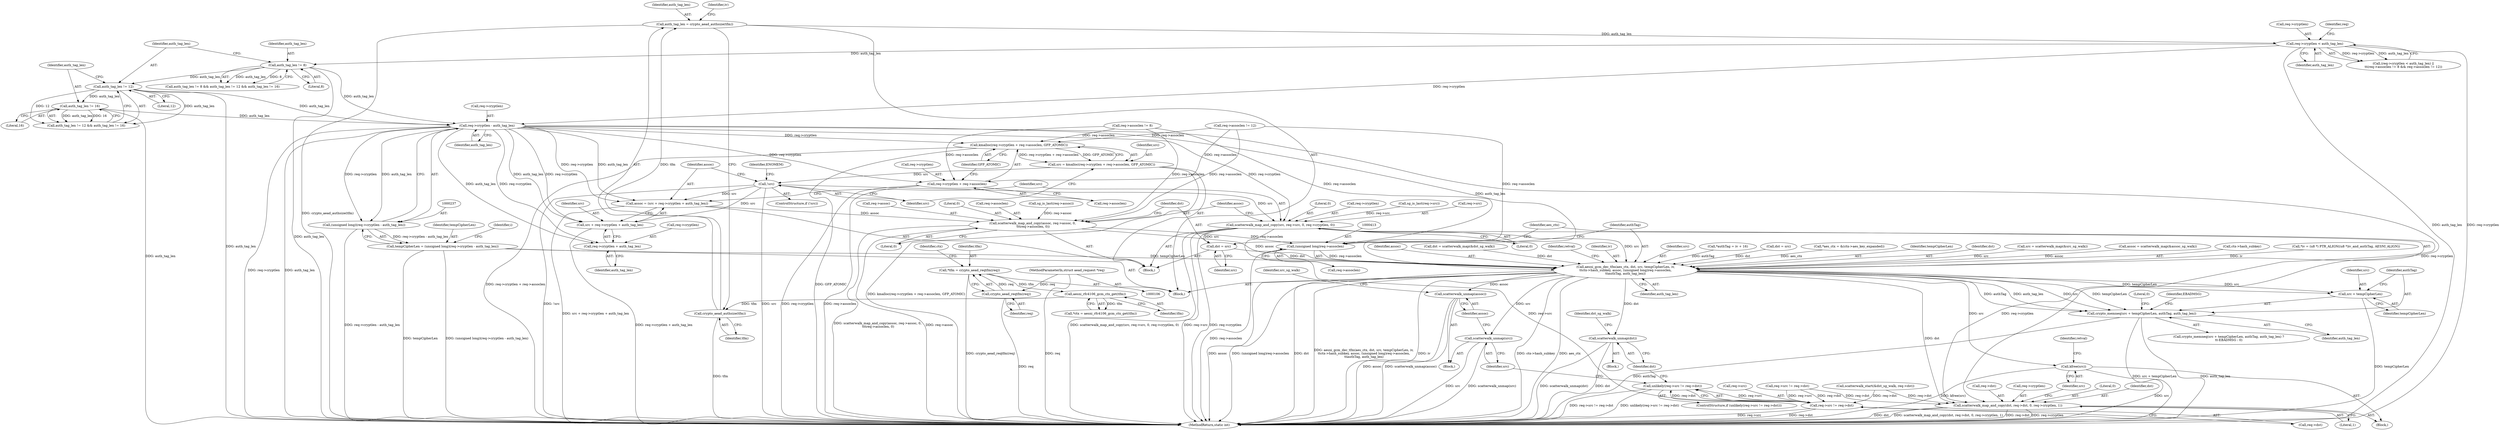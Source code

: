 digraph "1_linux_ccfe8c3f7e52ae83155cb038753f4c75b774ca8a@API" {
"1000238" [label="(Call,req->cryptlen - auth_tag_len)"];
"1000183" [label="(Call,req->cryptlen < auth_tag_len)"];
"1000155" [label="(Call,auth_tag_len = crypto_aead_authsize(tfm))"];
"1000157" [label="(Call,crypto_aead_authsize(tfm))"];
"1000137" [label="(Call,aesni_rfc4106_gcm_ctx_get(tfm))"];
"1000130" [label="(Call,*tfm = crypto_aead_reqtfm(req))"];
"1000132" [label="(Call,crypto_aead_reqtfm(req))"];
"1000107" [label="(MethodParameterIn,struct aead_request *req)"];
"1000209" [label="(Call,auth_tag_len != 12)"];
"1000205" [label="(Call,auth_tag_len != 8)"];
"1000212" [label="(Call,auth_tag_len != 16)"];
"1000236" [label="(Call,(unsigned long)(req->cryptlen - auth_tag_len))"];
"1000234" [label="(Call,tempCipherLen = (unsigned long)(req->cryptlen - auth_tag_len))"];
"1000402" [label="(Call,aesni_gcm_dec_tfm(aes_ctx, dst, src, tempCipherLen, iv,\n\t\tctx->hash_subkey, assoc, (unsigned long)req->assoclen,\n\t\tauthTag, auth_tag_len))"];
"1000422" [label="(Call,crypto_memneq(src + tempCipherLen, authTag, auth_tag_len))"];
"1000423" [label="(Call,src + tempCipherLen)"];
"1000444" [label="(Call,scatterwalk_unmap(dst))"];
"1000451" [label="(Call,scatterwalk_unmap(src))"];
"1000453" [label="(Call,scatterwalk_unmap(assoc))"];
"1000467" [label="(Call,scatterwalk_map_and_copy(dst, req->dst, 0, req->cryptlen, 1))"];
"1000477" [label="(Call,kfree(src))"];
"1000355" [label="(Call,kmalloc(req->cryptlen + req->assoclen, GFP_ATOMIC))"];
"1000353" [label="(Call,src = kmalloc(req->cryptlen + req->assoclen, GFP_ATOMIC))"];
"1000365" [label="(Call,!src)"];
"1000370" [label="(Call,assoc = (src + req->cryptlen + auth_tag_len))"];
"1000389" [label="(Call,scatterwalk_map_and_copy(assoc, req->assoc, 0,\n \t\t\treq->assoclen, 0))"];
"1000412" [label="(Call,(unsigned long)req->assoclen)"];
"1000372" [label="(Call,src + req->cryptlen + auth_tag_len)"];
"1000379" [label="(Call,scatterwalk_map_and_copy(src, req->src, 0, req->cryptlen, 0))"];
"1000399" [label="(Call,dst = src)"];
"1000436" [label="(Call,req->src != req->dst)"];
"1000435" [label="(Call,unlikely(req->src != req->dst))"];
"1000356" [label="(Call,req->cryptlen + req->assoclen)"];
"1000374" [label="(Call,req->cryptlen + auth_tag_len)"];
"1000405" [label="(Identifier,src)"];
"1000238" [label="(Call,req->cryptlen - auth_tag_len)"];
"1000206" [label="(Identifier,auth_tag_len)"];
"1000395" [label="(Call,req->assoclen)"];
"1000389" [label="(Call,scatterwalk_map_and_copy(assoc, req->assoc, 0,\n \t\t\treq->assoclen, 0))"];
"1000401" [label="(Identifier,src)"];
"1000478" [label="(Identifier,src)"];
"1000422" [label="(Call,crypto_memneq(src + tempCipherLen, authTag, auth_tag_len))"];
"1000357" [label="(Call,req->cryptlen)"];
"1000425" [label="(Identifier,tempCipherLen)"];
"1000378" [label="(Identifier,auth_tag_len)"];
"1000364" [label="(ControlStructure,if (!src))"];
"1000130" [label="(Call,*tfm = crypto_aead_reqtfm(req))"];
"1000430" [label="(Literal,0)"];
"1000332" [label="(Call,req->src != req->dst)"];
"1000444" [label="(Call,scatterwalk_unmap(dst))"];
"1000466" [label="(Block,)"];
"1000136" [label="(Identifier,ctx)"];
"1000400" [label="(Identifier,dst)"];
"1000480" [label="(Identifier,retval)"];
"1000235" [label="(Identifier,tempCipherLen)"];
"1000171" [label="(Call,*authTag = iv + 16)"];
"1000467" [label="(Call,scatterwalk_map_and_copy(dst, req->dst, 0, req->cryptlen, 1))"];
"1000327" [label="(Call,dst = src)"];
"1000184" [label="(Call,req->cryptlen)"];
"1000213" [label="(Identifier,auth_tag_len)"];
"1000380" [label="(Identifier,src)"];
"1000472" [label="(Literal,0)"];
"1000421" [label="(Call,crypto_memneq(src + tempCipherLen, authTag, auth_tag_len) ?\n\t\t-EBADMSG : 0)"];
"1000468" [label="(Identifier,dst)"];
"1000239" [label="(Call,req->cryptlen)"];
"1000433" [label="(Block,)"];
"1000148" [label="(Call,*aes_ctx = &(ctx->aes_key_expanded))"];
"1000205" [label="(Call,auth_tag_len != 8)"];
"1000402" [label="(Call,aesni_gcm_dec_tfm(aes_ctx, dst, src, tempCipherLen, iv,\n\t\tctx->hash_subkey, assoc, (unsigned long)req->assoclen,\n\t\tauthTag, auth_tag_len))"];
"1000194" [label="(Call,req->assoclen != 12)"];
"1000384" [label="(Literal,0)"];
"1000208" [label="(Call,auth_tag_len != 12 && auth_tag_len != 16)"];
"1000477" [label="(Call,kfree(src))"];
"1000374" [label="(Call,req->cryptlen + auth_tag_len)"];
"1000451" [label="(Call,scatterwalk_unmap(src))"];
"1000406" [label="(Identifier,tempCipherLen)"];
"1000214" [label="(Literal,16)"];
"1000373" [label="(Identifier,src)"];
"1000404" [label="(Identifier,dst)"];
"1000340" [label="(Call,scatterwalk_start(&dst_sg_walk, req->dst))"];
"1000385" [label="(Call,req->cryptlen)"];
"1000131" [label="(Identifier,tfm)"];
"1000448" [label="(Identifier,dst_sg_walk)"];
"1000297" [label="(Call,sg_is_last(req->assoc))"];
"1000317" [label="(Call,src = scatterwalk_map(&src_sg_walk))"];
"1000156" [label="(Identifier,auth_tag_len)"];
"1000204" [label="(Call,auth_tag_len != 8 && auth_tag_len != 12 && auth_tag_len != 16)"];
"1000322" [label="(Call,assoc = scatterwalk_map(&assoc_sg_walk))"];
"1000236" [label="(Call,(unsigned long)(req->cryptlen - auth_tag_len))"];
"1000137" [label="(Call,aesni_rfc4106_gcm_ctx_get(tfm))"];
"1000155" [label="(Call,auth_tag_len = crypto_aead_authsize(tfm))"];
"1000469" [label="(Call,req->dst)"];
"1000370" [label="(Call,assoc = (src + req->cryptlen + auth_tag_len))"];
"1000158" [label="(Identifier,tfm)"];
"1000132" [label="(Call,crypto_aead_reqtfm(req))"];
"1000211" [label="(Literal,12)"];
"1000418" [label="(Identifier,auth_tag_len)"];
"1000417" [label="(Identifier,authTag)"];
"1000412" [label="(Call,(unsigned long)req->assoclen)"];
"1000133" [label="(Identifier,req)"];
"1000245" [label="(Identifier,i)"];
"1000390" [label="(Identifier,assoc)"];
"1000354" [label="(Identifier,src)"];
"1000427" [label="(Identifier,auth_tag_len)"];
"1000293" [label="(Call,sg_is_last(req->src))"];
"1000207" [label="(Literal,8)"];
"1000457" [label="(Identifier,src_sg_walk)"];
"1000440" [label="(Call,req->dst)"];
"1000452" [label="(Identifier,src)"];
"1000182" [label="(Call,(req->cryptlen < auth_tag_len) ||\n\t\t(req->assoclen != 8 && req->assoclen != 12))"];
"1000453" [label="(Call,scatterwalk_unmap(assoc))"];
"1000436" [label="(Call,req->src != req->dst)"];
"1000481" [label="(MethodReturn,static int)"];
"1000398" [label="(Literal,0)"];
"1000435" [label="(Call,unlikely(req->src != req->dst))"];
"1000360" [label="(Call,req->assoclen)"];
"1000443" [label="(Block,)"];
"1000187" [label="(Identifier,auth_tag_len)"];
"1000391" [label="(Call,req->assoc)"];
"1000403" [label="(Identifier,aes_ctx)"];
"1000408" [label="(Call,ctx->hash_subkey)"];
"1000135" [label="(Call,*ctx = aesni_rfc4106_gcm_ctx_get(tfm))"];
"1000363" [label="(Identifier,GFP_ATOMIC)"];
"1000414" [label="(Call,req->assoclen)"];
"1000189" [label="(Call,req->assoclen != 8)"];
"1000445" [label="(Identifier,dst)"];
"1000242" [label="(Identifier,auth_tag_len)"];
"1000161" [label="(Call,*iv = (u8 *) PTR_ALIGN((u8 *)iv_and_authTag, AESNI_ALIGN))"];
"1000366" [label="(Identifier,src)"];
"1000424" [label="(Identifier,src)"];
"1000138" [label="(Identifier,tfm)"];
"1000381" [label="(Call,req->src)"];
"1000365" [label="(Call,!src)"];
"1000191" [label="(Identifier,req)"];
"1000379" [label="(Call,scatterwalk_map_and_copy(src, req->src, 0, req->cryptlen, 0))"];
"1000210" [label="(Identifier,auth_tag_len)"];
"1000399" [label="(Call,dst = src)"];
"1000355" [label="(Call,kmalloc(req->cryptlen + req->assoclen, GFP_ATOMIC))"];
"1000353" [label="(Call,src = kmalloc(req->cryptlen + req->assoclen, GFP_ATOMIC))"];
"1000371" [label="(Identifier,assoc)"];
"1000429" [label="(Identifier,EBADMSG)"];
"1000454" [label="(Identifier,assoc)"];
"1000369" [label="(Identifier,ENOMEM)"];
"1000476" [label="(Literal,1)"];
"1000209" [label="(Call,auth_tag_len != 12)"];
"1000423" [label="(Call,src + tempCipherLen)"];
"1000212" [label="(Call,auth_tag_len != 16)"];
"1000356" [label="(Call,req->cryptlen + req->assoclen)"];
"1000372" [label="(Call,src + req->cryptlen + auth_tag_len)"];
"1000426" [label="(Identifier,authTag)"];
"1000437" [label="(Call,req->src)"];
"1000234" [label="(Call,tempCipherLen = (unsigned long)(req->cryptlen - auth_tag_len))"];
"1000411" [label="(Identifier,assoc)"];
"1000473" [label="(Call,req->cryptlen)"];
"1000346" [label="(Call,dst = scatterwalk_map(&dst_sg_walk))"];
"1000183" [label="(Call,req->cryptlen < auth_tag_len)"];
"1000388" [label="(Literal,0)"];
"1000394" [label="(Literal,0)"];
"1000375" [label="(Call,req->cryptlen)"];
"1000434" [label="(ControlStructure,if (unlikely(req->src != req->dst)))"];
"1000162" [label="(Identifier,iv)"];
"1000107" [label="(MethodParameterIn,struct aead_request *req)"];
"1000108" [label="(Block,)"];
"1000420" [label="(Identifier,retval)"];
"1000407" [label="(Identifier,iv)"];
"1000157" [label="(Call,crypto_aead_authsize(tfm))"];
"1000352" [label="(Block,)"];
"1000238" -> "1000236"  [label="AST: "];
"1000238" -> "1000242"  [label="CFG: "];
"1000239" -> "1000238"  [label="AST: "];
"1000242" -> "1000238"  [label="AST: "];
"1000236" -> "1000238"  [label="CFG: "];
"1000238" -> "1000481"  [label="DDG: req->cryptlen"];
"1000238" -> "1000481"  [label="DDG: auth_tag_len"];
"1000238" -> "1000236"  [label="DDG: req->cryptlen"];
"1000238" -> "1000236"  [label="DDG: auth_tag_len"];
"1000183" -> "1000238"  [label="DDG: req->cryptlen"];
"1000209" -> "1000238"  [label="DDG: auth_tag_len"];
"1000205" -> "1000238"  [label="DDG: auth_tag_len"];
"1000212" -> "1000238"  [label="DDG: auth_tag_len"];
"1000238" -> "1000355"  [label="DDG: req->cryptlen"];
"1000238" -> "1000356"  [label="DDG: req->cryptlen"];
"1000238" -> "1000370"  [label="DDG: req->cryptlen"];
"1000238" -> "1000370"  [label="DDG: auth_tag_len"];
"1000238" -> "1000372"  [label="DDG: req->cryptlen"];
"1000238" -> "1000372"  [label="DDG: auth_tag_len"];
"1000238" -> "1000374"  [label="DDG: req->cryptlen"];
"1000238" -> "1000374"  [label="DDG: auth_tag_len"];
"1000238" -> "1000379"  [label="DDG: req->cryptlen"];
"1000238" -> "1000402"  [label="DDG: auth_tag_len"];
"1000238" -> "1000467"  [label="DDG: req->cryptlen"];
"1000183" -> "1000182"  [label="AST: "];
"1000183" -> "1000187"  [label="CFG: "];
"1000184" -> "1000183"  [label="AST: "];
"1000187" -> "1000183"  [label="AST: "];
"1000191" -> "1000183"  [label="CFG: "];
"1000182" -> "1000183"  [label="CFG: "];
"1000183" -> "1000481"  [label="DDG: auth_tag_len"];
"1000183" -> "1000481"  [label="DDG: req->cryptlen"];
"1000183" -> "1000182"  [label="DDG: req->cryptlen"];
"1000183" -> "1000182"  [label="DDG: auth_tag_len"];
"1000155" -> "1000183"  [label="DDG: auth_tag_len"];
"1000183" -> "1000205"  [label="DDG: auth_tag_len"];
"1000155" -> "1000108"  [label="AST: "];
"1000155" -> "1000157"  [label="CFG: "];
"1000156" -> "1000155"  [label="AST: "];
"1000157" -> "1000155"  [label="AST: "];
"1000162" -> "1000155"  [label="CFG: "];
"1000155" -> "1000481"  [label="DDG: crypto_aead_authsize(tfm)"];
"1000157" -> "1000155"  [label="DDG: tfm"];
"1000157" -> "1000158"  [label="CFG: "];
"1000158" -> "1000157"  [label="AST: "];
"1000157" -> "1000481"  [label="DDG: tfm"];
"1000137" -> "1000157"  [label="DDG: tfm"];
"1000137" -> "1000135"  [label="AST: "];
"1000137" -> "1000138"  [label="CFG: "];
"1000138" -> "1000137"  [label="AST: "];
"1000135" -> "1000137"  [label="CFG: "];
"1000137" -> "1000135"  [label="DDG: tfm"];
"1000130" -> "1000137"  [label="DDG: tfm"];
"1000130" -> "1000108"  [label="AST: "];
"1000130" -> "1000132"  [label="CFG: "];
"1000131" -> "1000130"  [label="AST: "];
"1000132" -> "1000130"  [label="AST: "];
"1000136" -> "1000130"  [label="CFG: "];
"1000130" -> "1000481"  [label="DDG: crypto_aead_reqtfm(req)"];
"1000132" -> "1000130"  [label="DDG: req"];
"1000132" -> "1000133"  [label="CFG: "];
"1000133" -> "1000132"  [label="AST: "];
"1000132" -> "1000481"  [label="DDG: req"];
"1000107" -> "1000132"  [label="DDG: req"];
"1000107" -> "1000106"  [label="AST: "];
"1000107" -> "1000481"  [label="DDG: req"];
"1000209" -> "1000208"  [label="AST: "];
"1000209" -> "1000211"  [label="CFG: "];
"1000210" -> "1000209"  [label="AST: "];
"1000211" -> "1000209"  [label="AST: "];
"1000213" -> "1000209"  [label="CFG: "];
"1000208" -> "1000209"  [label="CFG: "];
"1000209" -> "1000481"  [label="DDG: auth_tag_len"];
"1000209" -> "1000208"  [label="DDG: auth_tag_len"];
"1000209" -> "1000208"  [label="DDG: 12"];
"1000205" -> "1000209"  [label="DDG: auth_tag_len"];
"1000209" -> "1000212"  [label="DDG: auth_tag_len"];
"1000205" -> "1000204"  [label="AST: "];
"1000205" -> "1000207"  [label="CFG: "];
"1000206" -> "1000205"  [label="AST: "];
"1000207" -> "1000205"  [label="AST: "];
"1000210" -> "1000205"  [label="CFG: "];
"1000204" -> "1000205"  [label="CFG: "];
"1000205" -> "1000481"  [label="DDG: auth_tag_len"];
"1000205" -> "1000204"  [label="DDG: auth_tag_len"];
"1000205" -> "1000204"  [label="DDG: 8"];
"1000212" -> "1000208"  [label="AST: "];
"1000212" -> "1000214"  [label="CFG: "];
"1000213" -> "1000212"  [label="AST: "];
"1000214" -> "1000212"  [label="AST: "];
"1000208" -> "1000212"  [label="CFG: "];
"1000212" -> "1000481"  [label="DDG: auth_tag_len"];
"1000212" -> "1000208"  [label="DDG: auth_tag_len"];
"1000212" -> "1000208"  [label="DDG: 16"];
"1000236" -> "1000234"  [label="AST: "];
"1000237" -> "1000236"  [label="AST: "];
"1000234" -> "1000236"  [label="CFG: "];
"1000236" -> "1000481"  [label="DDG: req->cryptlen - auth_tag_len"];
"1000236" -> "1000234"  [label="DDG: req->cryptlen - auth_tag_len"];
"1000234" -> "1000108"  [label="AST: "];
"1000235" -> "1000234"  [label="AST: "];
"1000245" -> "1000234"  [label="CFG: "];
"1000234" -> "1000481"  [label="DDG: (unsigned long)(req->cryptlen - auth_tag_len)"];
"1000234" -> "1000481"  [label="DDG: tempCipherLen"];
"1000234" -> "1000402"  [label="DDG: tempCipherLen"];
"1000402" -> "1000108"  [label="AST: "];
"1000402" -> "1000418"  [label="CFG: "];
"1000403" -> "1000402"  [label="AST: "];
"1000404" -> "1000402"  [label="AST: "];
"1000405" -> "1000402"  [label="AST: "];
"1000406" -> "1000402"  [label="AST: "];
"1000407" -> "1000402"  [label="AST: "];
"1000408" -> "1000402"  [label="AST: "];
"1000411" -> "1000402"  [label="AST: "];
"1000412" -> "1000402"  [label="AST: "];
"1000417" -> "1000402"  [label="AST: "];
"1000418" -> "1000402"  [label="AST: "];
"1000420" -> "1000402"  [label="CFG: "];
"1000402" -> "1000481"  [label="DDG: assoc"];
"1000402" -> "1000481"  [label="DDG: (unsigned long)req->assoclen"];
"1000402" -> "1000481"  [label="DDG: dst"];
"1000402" -> "1000481"  [label="DDG: aesni_gcm_dec_tfm(aes_ctx, dst, src, tempCipherLen, iv,\n\t\tctx->hash_subkey, assoc, (unsigned long)req->assoclen,\n\t\tauthTag, auth_tag_len)"];
"1000402" -> "1000481"  [label="DDG: iv"];
"1000402" -> "1000481"  [label="DDG: ctx->hash_subkey"];
"1000402" -> "1000481"  [label="DDG: aes_ctx"];
"1000148" -> "1000402"  [label="DDG: aes_ctx"];
"1000327" -> "1000402"  [label="DDG: dst"];
"1000346" -> "1000402"  [label="DDG: dst"];
"1000399" -> "1000402"  [label="DDG: dst"];
"1000379" -> "1000402"  [label="DDG: src"];
"1000317" -> "1000402"  [label="DDG: src"];
"1000161" -> "1000402"  [label="DDG: iv"];
"1000389" -> "1000402"  [label="DDG: assoc"];
"1000322" -> "1000402"  [label="DDG: assoc"];
"1000412" -> "1000402"  [label="DDG: req->assoclen"];
"1000171" -> "1000402"  [label="DDG: authTag"];
"1000402" -> "1000422"  [label="DDG: src"];
"1000402" -> "1000422"  [label="DDG: tempCipherLen"];
"1000402" -> "1000422"  [label="DDG: authTag"];
"1000402" -> "1000422"  [label="DDG: auth_tag_len"];
"1000402" -> "1000423"  [label="DDG: src"];
"1000402" -> "1000423"  [label="DDG: tempCipherLen"];
"1000402" -> "1000444"  [label="DDG: dst"];
"1000402" -> "1000451"  [label="DDG: src"];
"1000402" -> "1000453"  [label="DDG: assoc"];
"1000402" -> "1000467"  [label="DDG: dst"];
"1000402" -> "1000477"  [label="DDG: src"];
"1000422" -> "1000421"  [label="AST: "];
"1000422" -> "1000427"  [label="CFG: "];
"1000423" -> "1000422"  [label="AST: "];
"1000426" -> "1000422"  [label="AST: "];
"1000427" -> "1000422"  [label="AST: "];
"1000429" -> "1000422"  [label="CFG: "];
"1000430" -> "1000422"  [label="CFG: "];
"1000422" -> "1000481"  [label="DDG: auth_tag_len"];
"1000422" -> "1000481"  [label="DDG: authTag"];
"1000422" -> "1000481"  [label="DDG: src + tempCipherLen"];
"1000423" -> "1000425"  [label="CFG: "];
"1000424" -> "1000423"  [label="AST: "];
"1000425" -> "1000423"  [label="AST: "];
"1000426" -> "1000423"  [label="CFG: "];
"1000423" -> "1000481"  [label="DDG: tempCipherLen"];
"1000444" -> "1000443"  [label="AST: "];
"1000444" -> "1000445"  [label="CFG: "];
"1000445" -> "1000444"  [label="AST: "];
"1000448" -> "1000444"  [label="CFG: "];
"1000444" -> "1000481"  [label="DDG: dst"];
"1000444" -> "1000481"  [label="DDG: scatterwalk_unmap(dst)"];
"1000451" -> "1000433"  [label="AST: "];
"1000451" -> "1000452"  [label="CFG: "];
"1000452" -> "1000451"  [label="AST: "];
"1000454" -> "1000451"  [label="CFG: "];
"1000451" -> "1000481"  [label="DDG: src"];
"1000451" -> "1000481"  [label="DDG: scatterwalk_unmap(src)"];
"1000453" -> "1000433"  [label="AST: "];
"1000453" -> "1000454"  [label="CFG: "];
"1000454" -> "1000453"  [label="AST: "];
"1000457" -> "1000453"  [label="CFG: "];
"1000453" -> "1000481"  [label="DDG: scatterwalk_unmap(assoc)"];
"1000453" -> "1000481"  [label="DDG: assoc"];
"1000467" -> "1000466"  [label="AST: "];
"1000467" -> "1000476"  [label="CFG: "];
"1000468" -> "1000467"  [label="AST: "];
"1000469" -> "1000467"  [label="AST: "];
"1000472" -> "1000467"  [label="AST: "];
"1000473" -> "1000467"  [label="AST: "];
"1000476" -> "1000467"  [label="AST: "];
"1000478" -> "1000467"  [label="CFG: "];
"1000467" -> "1000481"  [label="DDG: dst"];
"1000467" -> "1000481"  [label="DDG: scatterwalk_map_and_copy(dst, req->dst, 0, req->cryptlen, 1)"];
"1000467" -> "1000481"  [label="DDG: req->dst"];
"1000467" -> "1000481"  [label="DDG: req->cryptlen"];
"1000332" -> "1000467"  [label="DDG: req->dst"];
"1000340" -> "1000467"  [label="DDG: req->dst"];
"1000379" -> "1000467"  [label="DDG: req->cryptlen"];
"1000477" -> "1000466"  [label="AST: "];
"1000477" -> "1000478"  [label="CFG: "];
"1000478" -> "1000477"  [label="AST: "];
"1000480" -> "1000477"  [label="CFG: "];
"1000477" -> "1000481"  [label="DDG: kfree(src)"];
"1000477" -> "1000481"  [label="DDG: src"];
"1000355" -> "1000353"  [label="AST: "];
"1000355" -> "1000363"  [label="CFG: "];
"1000356" -> "1000355"  [label="AST: "];
"1000363" -> "1000355"  [label="AST: "];
"1000353" -> "1000355"  [label="CFG: "];
"1000355" -> "1000481"  [label="DDG: req->cryptlen + req->assoclen"];
"1000355" -> "1000481"  [label="DDG: GFP_ATOMIC"];
"1000355" -> "1000353"  [label="DDG: req->cryptlen + req->assoclen"];
"1000355" -> "1000353"  [label="DDG: GFP_ATOMIC"];
"1000189" -> "1000355"  [label="DDG: req->assoclen"];
"1000194" -> "1000355"  [label="DDG: req->assoclen"];
"1000353" -> "1000352"  [label="AST: "];
"1000354" -> "1000353"  [label="AST: "];
"1000366" -> "1000353"  [label="CFG: "];
"1000353" -> "1000481"  [label="DDG: kmalloc(req->cryptlen + req->assoclen, GFP_ATOMIC)"];
"1000353" -> "1000365"  [label="DDG: src"];
"1000365" -> "1000364"  [label="AST: "];
"1000365" -> "1000366"  [label="CFG: "];
"1000366" -> "1000365"  [label="AST: "];
"1000369" -> "1000365"  [label="CFG: "];
"1000371" -> "1000365"  [label="CFG: "];
"1000365" -> "1000481"  [label="DDG: !src"];
"1000365" -> "1000481"  [label="DDG: src"];
"1000365" -> "1000370"  [label="DDG: src"];
"1000365" -> "1000372"  [label="DDG: src"];
"1000365" -> "1000379"  [label="DDG: src"];
"1000370" -> "1000352"  [label="AST: "];
"1000370" -> "1000372"  [label="CFG: "];
"1000371" -> "1000370"  [label="AST: "];
"1000372" -> "1000370"  [label="AST: "];
"1000380" -> "1000370"  [label="CFG: "];
"1000370" -> "1000481"  [label="DDG: src + req->cryptlen + auth_tag_len"];
"1000370" -> "1000389"  [label="DDG: assoc"];
"1000389" -> "1000352"  [label="AST: "];
"1000389" -> "1000398"  [label="CFG: "];
"1000390" -> "1000389"  [label="AST: "];
"1000391" -> "1000389"  [label="AST: "];
"1000394" -> "1000389"  [label="AST: "];
"1000395" -> "1000389"  [label="AST: "];
"1000398" -> "1000389"  [label="AST: "];
"1000400" -> "1000389"  [label="CFG: "];
"1000389" -> "1000481"  [label="DDG: scatterwalk_map_and_copy(assoc, req->assoc, 0,\n \t\t\treq->assoclen, 0)"];
"1000389" -> "1000481"  [label="DDG: req->assoc"];
"1000297" -> "1000389"  [label="DDG: req->assoc"];
"1000189" -> "1000389"  [label="DDG: req->assoclen"];
"1000194" -> "1000389"  [label="DDG: req->assoclen"];
"1000389" -> "1000412"  [label="DDG: req->assoclen"];
"1000412" -> "1000414"  [label="CFG: "];
"1000413" -> "1000412"  [label="AST: "];
"1000414" -> "1000412"  [label="AST: "];
"1000417" -> "1000412"  [label="CFG: "];
"1000412" -> "1000481"  [label="DDG: req->assoclen"];
"1000189" -> "1000412"  [label="DDG: req->assoclen"];
"1000194" -> "1000412"  [label="DDG: req->assoclen"];
"1000372" -> "1000374"  [label="CFG: "];
"1000373" -> "1000372"  [label="AST: "];
"1000374" -> "1000372"  [label="AST: "];
"1000372" -> "1000481"  [label="DDG: req->cryptlen + auth_tag_len"];
"1000379" -> "1000352"  [label="AST: "];
"1000379" -> "1000388"  [label="CFG: "];
"1000380" -> "1000379"  [label="AST: "];
"1000381" -> "1000379"  [label="AST: "];
"1000384" -> "1000379"  [label="AST: "];
"1000385" -> "1000379"  [label="AST: "];
"1000388" -> "1000379"  [label="AST: "];
"1000390" -> "1000379"  [label="CFG: "];
"1000379" -> "1000481"  [label="DDG: scatterwalk_map_and_copy(src, req->src, 0, req->cryptlen, 0)"];
"1000379" -> "1000481"  [label="DDG: req->src"];
"1000379" -> "1000481"  [label="DDG: req->cryptlen"];
"1000293" -> "1000379"  [label="DDG: req->src"];
"1000379" -> "1000399"  [label="DDG: src"];
"1000379" -> "1000436"  [label="DDG: req->src"];
"1000399" -> "1000352"  [label="AST: "];
"1000399" -> "1000401"  [label="CFG: "];
"1000400" -> "1000399"  [label="AST: "];
"1000401" -> "1000399"  [label="AST: "];
"1000403" -> "1000399"  [label="CFG: "];
"1000436" -> "1000435"  [label="AST: "];
"1000436" -> "1000440"  [label="CFG: "];
"1000437" -> "1000436"  [label="AST: "];
"1000440" -> "1000436"  [label="AST: "];
"1000435" -> "1000436"  [label="CFG: "];
"1000436" -> "1000481"  [label="DDG: req->src"];
"1000436" -> "1000481"  [label="DDG: req->dst"];
"1000436" -> "1000435"  [label="DDG: req->src"];
"1000436" -> "1000435"  [label="DDG: req->dst"];
"1000332" -> "1000436"  [label="DDG: req->src"];
"1000332" -> "1000436"  [label="DDG: req->dst"];
"1000340" -> "1000436"  [label="DDG: req->dst"];
"1000435" -> "1000434"  [label="AST: "];
"1000445" -> "1000435"  [label="CFG: "];
"1000452" -> "1000435"  [label="CFG: "];
"1000435" -> "1000481"  [label="DDG: req->src != req->dst"];
"1000435" -> "1000481"  [label="DDG: unlikely(req->src != req->dst)"];
"1000356" -> "1000360"  [label="CFG: "];
"1000357" -> "1000356"  [label="AST: "];
"1000360" -> "1000356"  [label="AST: "];
"1000363" -> "1000356"  [label="CFG: "];
"1000356" -> "1000481"  [label="DDG: req->cryptlen"];
"1000356" -> "1000481"  [label="DDG: req->assoclen"];
"1000189" -> "1000356"  [label="DDG: req->assoclen"];
"1000194" -> "1000356"  [label="DDG: req->assoclen"];
"1000374" -> "1000378"  [label="CFG: "];
"1000375" -> "1000374"  [label="AST: "];
"1000378" -> "1000374"  [label="AST: "];
}
